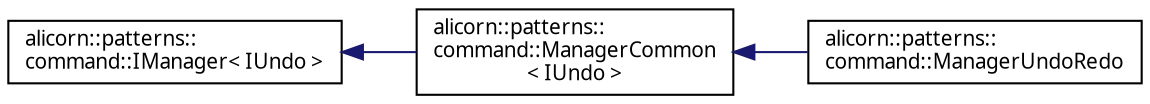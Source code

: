 digraph "Иерархия классов. Графический вид."
{
 // INTERACTIVE_SVG=YES
  edge [fontname="Verdana",fontsize="10",labelfontname="Verdana",labelfontsize="10"];
  node [fontname="Verdana",fontsize="10",shape=record];
  rankdir="LR";
  Node1 [label="alicorn::patterns::\lcommand::IManager\< IUndo \>",height=0.2,width=0.4,color="black", fillcolor="white", style="filled",URL="$a00095.html"];
  Node1 -> Node2 [dir="back",color="midnightblue",fontsize="10",style="solid",fontname="Verdana"];
  Node2 [label="alicorn::patterns::\lcommand::ManagerCommon\l\< IUndo \>",height=0.2,width=0.4,color="black", fillcolor="white", style="filled",URL="$a00104.html"];
  Node2 -> Node3 [dir="back",color="midnightblue",fontsize="10",style="solid",fontname="Verdana"];
  Node3 [label="alicorn::patterns::\lcommand::ManagerUndoRedo",height=0.2,width=0.4,color="black", fillcolor="white", style="filled",URL="$a00105.html",tooltip="Класс входит в Проект Patterns   Класс, управляющий выполнением команд с поддержкой отмены/повторения..."];
}
